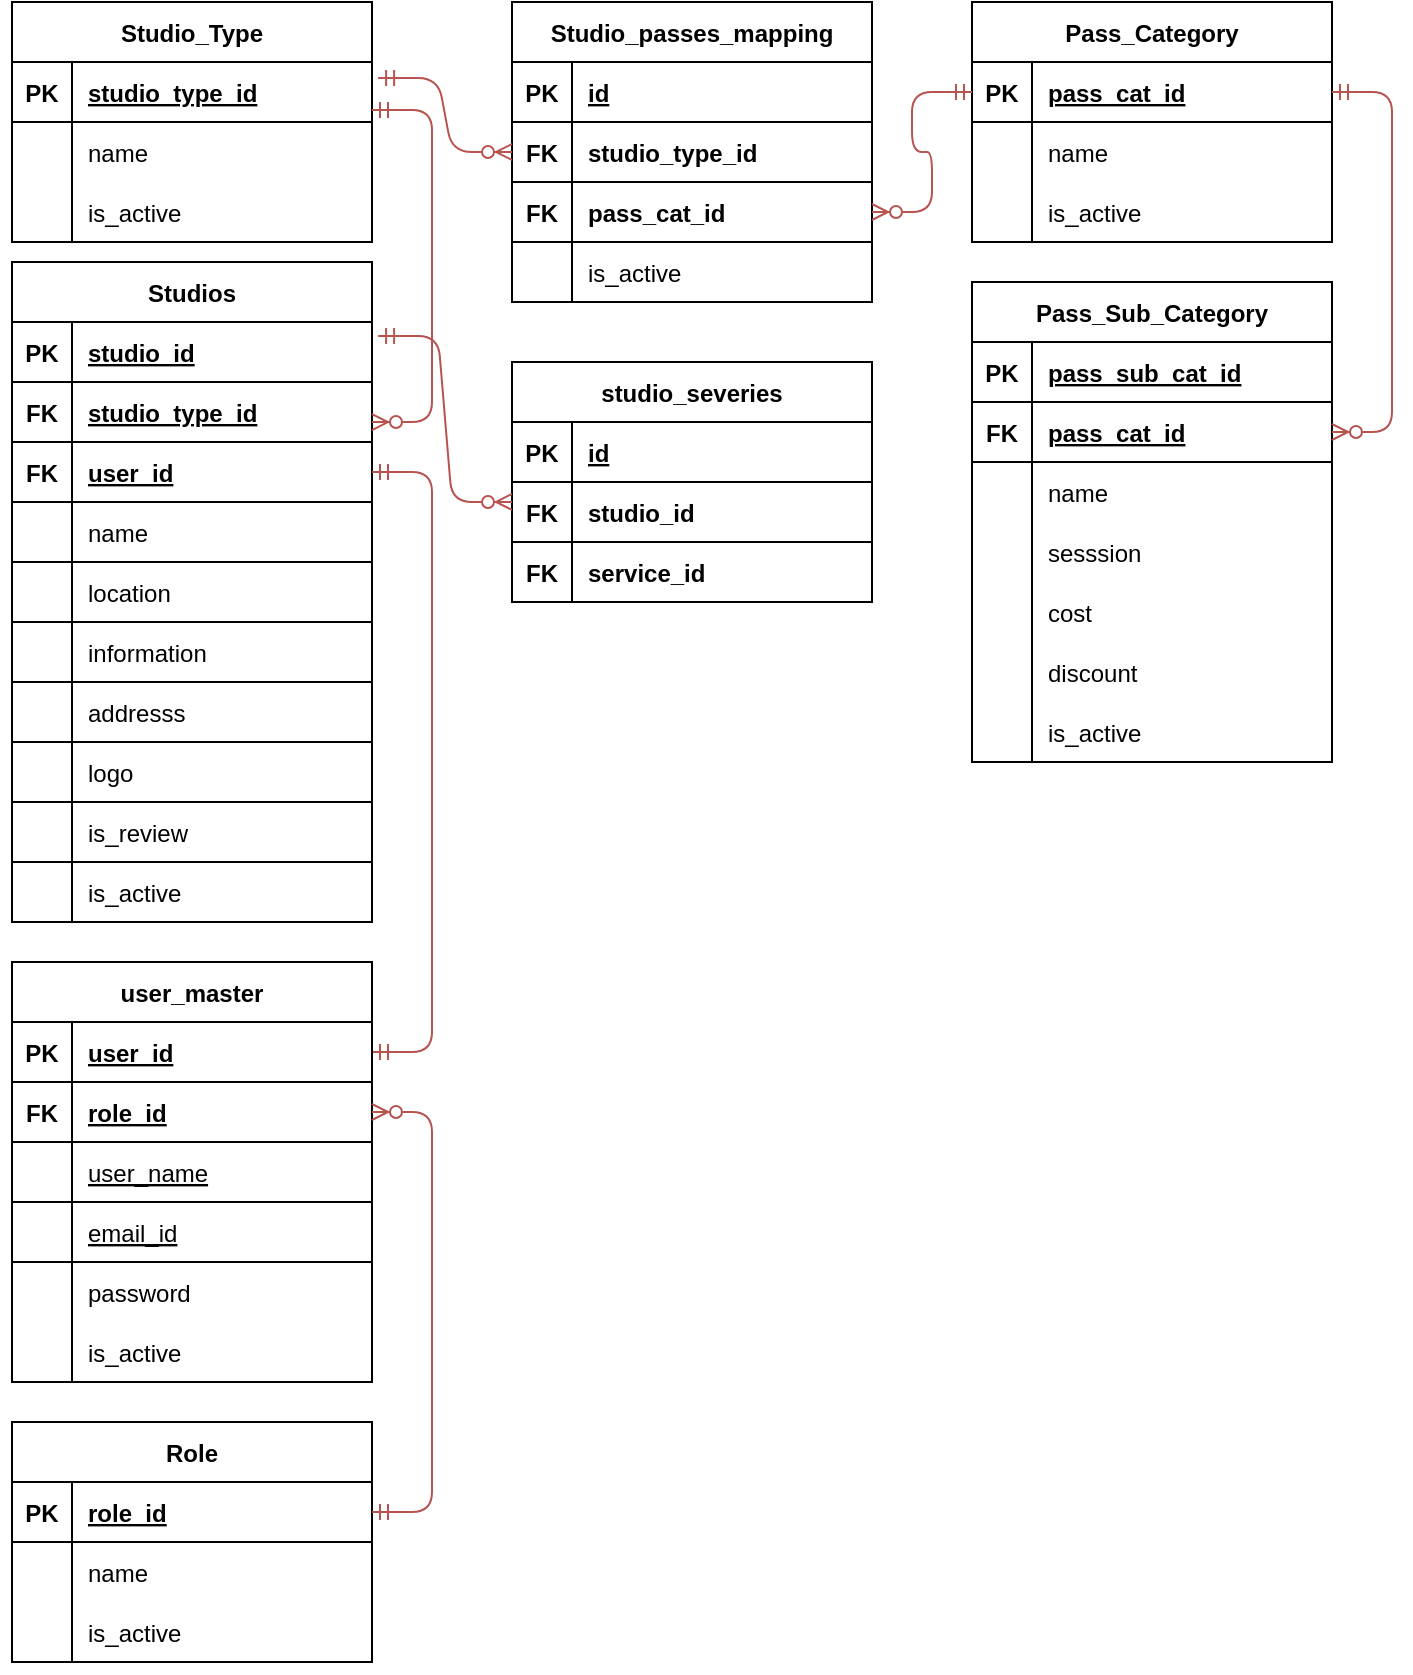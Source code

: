 <mxfile version="14.9.5" type="github">
  <diagram id="nL8ktgV9zuU1H_HYco0x" name="Page-1">
    <mxGraphModel dx="1718" dy="2650" grid="1" gridSize="10" guides="1" tooltips="1" connect="1" arrows="1" fold="1" page="1" pageScale="1" pageWidth="850" pageHeight="1100" math="0" shadow="0">
      <root>
        <mxCell id="0" />
        <mxCell id="1" parent="0" />
        <mxCell id="C_CdFiHfuuK_WF809C5B-1" value="Studio_Type" style="shape=table;startSize=30;container=1;collapsible=1;childLayout=tableLayout;fixedRows=1;rowLines=0;fontStyle=1;align=center;resizeLast=1;strokeWidth=1;" parent="1" vertex="1">
          <mxGeometry x="-220" y="-1600" width="180" height="120" as="geometry" />
        </mxCell>
        <mxCell id="C_CdFiHfuuK_WF809C5B-2" value="" style="shape=partialRectangle;collapsible=0;dropTarget=0;pointerEvents=0;fillColor=none;top=0;left=0;bottom=1;right=0;points=[[0,0.5],[1,0.5]];portConstraint=eastwest;" parent="C_CdFiHfuuK_WF809C5B-1" vertex="1">
          <mxGeometry y="30" width="180" height="30" as="geometry" />
        </mxCell>
        <mxCell id="C_CdFiHfuuK_WF809C5B-3" value="PK" style="shape=partialRectangle;connectable=0;fillColor=none;top=0;left=0;bottom=0;right=0;fontStyle=1;overflow=hidden;" parent="C_CdFiHfuuK_WF809C5B-2" vertex="1">
          <mxGeometry width="30" height="30" as="geometry" />
        </mxCell>
        <mxCell id="C_CdFiHfuuK_WF809C5B-4" value="studio_type_id" style="shape=partialRectangle;connectable=0;fillColor=none;top=0;left=0;bottom=0;right=0;align=left;spacingLeft=6;fontStyle=5;overflow=hidden;" parent="C_CdFiHfuuK_WF809C5B-2" vertex="1">
          <mxGeometry x="30" width="150" height="30" as="geometry" />
        </mxCell>
        <mxCell id="C_CdFiHfuuK_WF809C5B-5" value="" style="shape=partialRectangle;collapsible=0;dropTarget=0;pointerEvents=0;fillColor=none;top=0;left=0;bottom=0;right=0;points=[[0,0.5],[1,0.5]];portConstraint=eastwest;strokeWidth=10;" parent="C_CdFiHfuuK_WF809C5B-1" vertex="1">
          <mxGeometry y="60" width="180" height="30" as="geometry" />
        </mxCell>
        <mxCell id="C_CdFiHfuuK_WF809C5B-6" value="" style="shape=partialRectangle;connectable=0;fillColor=none;top=0;left=0;bottom=0;right=0;editable=1;overflow=hidden;" parent="C_CdFiHfuuK_WF809C5B-5" vertex="1">
          <mxGeometry width="30" height="30" as="geometry" />
        </mxCell>
        <mxCell id="C_CdFiHfuuK_WF809C5B-7" value="name" style="shape=partialRectangle;connectable=0;fillColor=none;top=0;left=0;bottom=0;right=0;align=left;spacingLeft=6;overflow=hidden;" parent="C_CdFiHfuuK_WF809C5B-5" vertex="1">
          <mxGeometry x="30" width="150" height="30" as="geometry" />
        </mxCell>
        <mxCell id="C_CdFiHfuuK_WF809C5B-8" value="" style="shape=partialRectangle;collapsible=0;dropTarget=0;pointerEvents=0;fillColor=none;top=0;left=0;bottom=0;right=0;points=[[0,0.5],[1,0.5]];portConstraint=eastwest;strokeWidth=11;" parent="C_CdFiHfuuK_WF809C5B-1" vertex="1">
          <mxGeometry y="90" width="180" height="30" as="geometry" />
        </mxCell>
        <mxCell id="C_CdFiHfuuK_WF809C5B-9" value="" style="shape=partialRectangle;connectable=0;fillColor=none;top=0;left=0;bottom=0;right=0;editable=1;overflow=hidden;" parent="C_CdFiHfuuK_WF809C5B-8" vertex="1">
          <mxGeometry width="30" height="30" as="geometry" />
        </mxCell>
        <mxCell id="C_CdFiHfuuK_WF809C5B-10" value="is_active" style="shape=partialRectangle;connectable=0;fillColor=none;top=0;left=0;bottom=0;right=0;align=left;spacingLeft=6;overflow=hidden;" parent="C_CdFiHfuuK_WF809C5B-8" vertex="1">
          <mxGeometry x="30" width="150" height="30" as="geometry" />
        </mxCell>
        <mxCell id="C_CdFiHfuuK_WF809C5B-20" value="Pass_Category" style="shape=table;startSize=30;container=1;collapsible=1;childLayout=tableLayout;fixedRows=1;rowLines=0;fontStyle=1;align=center;resizeLast=1;strokeWidth=1;" parent="1" vertex="1">
          <mxGeometry x="260" y="-1600" width="180" height="120" as="geometry" />
        </mxCell>
        <mxCell id="C_CdFiHfuuK_WF809C5B-21" value="" style="shape=partialRectangle;collapsible=0;dropTarget=0;pointerEvents=0;fillColor=none;top=0;left=0;bottom=1;right=0;points=[[0,0.5],[1,0.5]];portConstraint=eastwest;" parent="C_CdFiHfuuK_WF809C5B-20" vertex="1">
          <mxGeometry y="30" width="180" height="30" as="geometry" />
        </mxCell>
        <mxCell id="C_CdFiHfuuK_WF809C5B-22" value="PK" style="shape=partialRectangle;connectable=0;fillColor=none;top=0;left=0;bottom=0;right=0;fontStyle=1;overflow=hidden;" parent="C_CdFiHfuuK_WF809C5B-21" vertex="1">
          <mxGeometry width="30" height="30" as="geometry" />
        </mxCell>
        <mxCell id="C_CdFiHfuuK_WF809C5B-23" value="pass_cat_id" style="shape=partialRectangle;connectable=0;fillColor=none;top=0;left=0;bottom=0;right=0;align=left;spacingLeft=6;fontStyle=5;overflow=hidden;" parent="C_CdFiHfuuK_WF809C5B-21" vertex="1">
          <mxGeometry x="30" width="150" height="30" as="geometry" />
        </mxCell>
        <mxCell id="C_CdFiHfuuK_WF809C5B-24" value="" style="shape=partialRectangle;collapsible=0;dropTarget=0;pointerEvents=0;fillColor=none;top=0;left=0;bottom=0;right=0;points=[[0,0.5],[1,0.5]];portConstraint=eastwest;strokeWidth=10;" parent="C_CdFiHfuuK_WF809C5B-20" vertex="1">
          <mxGeometry y="60" width="180" height="30" as="geometry" />
        </mxCell>
        <mxCell id="C_CdFiHfuuK_WF809C5B-25" value="" style="shape=partialRectangle;connectable=0;fillColor=none;top=0;left=0;bottom=0;right=0;editable=1;overflow=hidden;" parent="C_CdFiHfuuK_WF809C5B-24" vertex="1">
          <mxGeometry width="30" height="30" as="geometry" />
        </mxCell>
        <mxCell id="C_CdFiHfuuK_WF809C5B-26" value="name" style="shape=partialRectangle;connectable=0;fillColor=none;top=0;left=0;bottom=0;right=0;align=left;spacingLeft=6;overflow=hidden;" parent="C_CdFiHfuuK_WF809C5B-24" vertex="1">
          <mxGeometry x="30" width="150" height="30" as="geometry" />
        </mxCell>
        <mxCell id="C_CdFiHfuuK_WF809C5B-27" value="" style="shape=partialRectangle;collapsible=0;dropTarget=0;pointerEvents=0;fillColor=none;top=0;left=0;bottom=0;right=0;points=[[0,0.5],[1,0.5]];portConstraint=eastwest;strokeWidth=11;" parent="C_CdFiHfuuK_WF809C5B-20" vertex="1">
          <mxGeometry y="90" width="180" height="30" as="geometry" />
        </mxCell>
        <mxCell id="C_CdFiHfuuK_WF809C5B-28" value="" style="shape=partialRectangle;connectable=0;fillColor=none;top=0;left=0;bottom=0;right=0;editable=1;overflow=hidden;" parent="C_CdFiHfuuK_WF809C5B-27" vertex="1">
          <mxGeometry width="30" height="30" as="geometry" />
        </mxCell>
        <mxCell id="C_CdFiHfuuK_WF809C5B-29" value="is_active" style="shape=partialRectangle;connectable=0;fillColor=none;top=0;left=0;bottom=0;right=0;align=left;spacingLeft=6;overflow=hidden;" parent="C_CdFiHfuuK_WF809C5B-27" vertex="1">
          <mxGeometry x="30" width="150" height="30" as="geometry" />
        </mxCell>
        <mxCell id="C_CdFiHfuuK_WF809C5B-30" value="Pass_Sub_Category" style="shape=table;startSize=30;container=1;collapsible=1;childLayout=tableLayout;fixedRows=1;rowLines=0;fontStyle=1;align=center;resizeLast=1;strokeWidth=1;" parent="1" vertex="1">
          <mxGeometry x="260" y="-1460" width="180" height="240" as="geometry" />
        </mxCell>
        <mxCell id="C_CdFiHfuuK_WF809C5B-31" value="" style="shape=partialRectangle;collapsible=0;dropTarget=0;pointerEvents=0;fillColor=none;top=0;left=0;bottom=1;right=0;points=[[0,0.5],[1,0.5]];portConstraint=eastwest;" parent="C_CdFiHfuuK_WF809C5B-30" vertex="1">
          <mxGeometry y="30" width="180" height="30" as="geometry" />
        </mxCell>
        <mxCell id="C_CdFiHfuuK_WF809C5B-32" value="PK" style="shape=partialRectangle;connectable=0;fillColor=none;top=0;left=0;bottom=0;right=0;fontStyle=1;overflow=hidden;" parent="C_CdFiHfuuK_WF809C5B-31" vertex="1">
          <mxGeometry width="30" height="30" as="geometry" />
        </mxCell>
        <mxCell id="C_CdFiHfuuK_WF809C5B-33" value="pass_sub_cat_id" style="shape=partialRectangle;connectable=0;fillColor=none;top=0;left=0;bottom=0;right=0;align=left;spacingLeft=6;fontStyle=5;overflow=hidden;" parent="C_CdFiHfuuK_WF809C5B-31" vertex="1">
          <mxGeometry x="30" width="150" height="30" as="geometry" />
        </mxCell>
        <mxCell id="C_CdFiHfuuK_WF809C5B-40" style="shape=partialRectangle;collapsible=0;dropTarget=0;pointerEvents=0;fillColor=none;top=0;left=0;bottom=1;right=0;points=[[0,0.5],[1,0.5]];portConstraint=eastwest;" parent="C_CdFiHfuuK_WF809C5B-30" vertex="1">
          <mxGeometry y="60" width="180" height="30" as="geometry" />
        </mxCell>
        <mxCell id="C_CdFiHfuuK_WF809C5B-41" value="FK" style="shape=partialRectangle;connectable=0;fillColor=none;top=0;left=0;bottom=0;right=0;fontStyle=1;overflow=hidden;" parent="C_CdFiHfuuK_WF809C5B-40" vertex="1">
          <mxGeometry width="30" height="30" as="geometry" />
        </mxCell>
        <mxCell id="C_CdFiHfuuK_WF809C5B-42" value="pass_cat_id" style="shape=partialRectangle;connectable=0;fillColor=none;top=0;left=0;bottom=0;right=0;align=left;spacingLeft=6;fontStyle=5;overflow=hidden;" parent="C_CdFiHfuuK_WF809C5B-40" vertex="1">
          <mxGeometry x="30" width="150" height="30" as="geometry" />
        </mxCell>
        <mxCell id="C_CdFiHfuuK_WF809C5B-34" value="" style="shape=partialRectangle;collapsible=0;dropTarget=0;pointerEvents=0;fillColor=none;top=0;left=0;bottom=0;right=0;points=[[0,0.5],[1,0.5]];portConstraint=eastwest;strokeWidth=10;" parent="C_CdFiHfuuK_WF809C5B-30" vertex="1">
          <mxGeometry y="90" width="180" height="30" as="geometry" />
        </mxCell>
        <mxCell id="C_CdFiHfuuK_WF809C5B-35" value="" style="shape=partialRectangle;connectable=0;fillColor=none;top=0;left=0;bottom=0;right=0;editable=1;overflow=hidden;" parent="C_CdFiHfuuK_WF809C5B-34" vertex="1">
          <mxGeometry width="30" height="30" as="geometry" />
        </mxCell>
        <mxCell id="C_CdFiHfuuK_WF809C5B-36" value="name" style="shape=partialRectangle;connectable=0;fillColor=none;top=0;left=0;bottom=0;right=0;align=left;spacingLeft=6;overflow=hidden;" parent="C_CdFiHfuuK_WF809C5B-34" vertex="1">
          <mxGeometry x="30" width="150" height="30" as="geometry" />
        </mxCell>
        <mxCell id="C_CdFiHfuuK_WF809C5B-46" style="shape=partialRectangle;collapsible=0;dropTarget=0;pointerEvents=0;fillColor=none;top=0;left=0;bottom=0;right=0;points=[[0,0.5],[1,0.5]];portConstraint=eastwest;strokeWidth=10;" parent="C_CdFiHfuuK_WF809C5B-30" vertex="1">
          <mxGeometry y="120" width="180" height="30" as="geometry" />
        </mxCell>
        <mxCell id="C_CdFiHfuuK_WF809C5B-47" style="shape=partialRectangle;connectable=0;fillColor=none;top=0;left=0;bottom=0;right=0;editable=1;overflow=hidden;" parent="C_CdFiHfuuK_WF809C5B-46" vertex="1">
          <mxGeometry width="30" height="30" as="geometry" />
        </mxCell>
        <mxCell id="C_CdFiHfuuK_WF809C5B-48" value="sesssion" style="shape=partialRectangle;connectable=0;fillColor=none;top=0;left=0;bottom=0;right=0;align=left;spacingLeft=6;overflow=hidden;" parent="C_CdFiHfuuK_WF809C5B-46" vertex="1">
          <mxGeometry x="30" width="150" height="30" as="geometry" />
        </mxCell>
        <mxCell id="C_CdFiHfuuK_WF809C5B-43" style="shape=partialRectangle;collapsible=0;dropTarget=0;pointerEvents=0;fillColor=none;top=0;left=0;bottom=0;right=0;points=[[0,0.5],[1,0.5]];portConstraint=eastwest;strokeWidth=10;" parent="C_CdFiHfuuK_WF809C5B-30" vertex="1">
          <mxGeometry y="150" width="180" height="30" as="geometry" />
        </mxCell>
        <mxCell id="C_CdFiHfuuK_WF809C5B-44" style="shape=partialRectangle;connectable=0;fillColor=none;top=0;left=0;bottom=0;right=0;editable=1;overflow=hidden;" parent="C_CdFiHfuuK_WF809C5B-43" vertex="1">
          <mxGeometry width="30" height="30" as="geometry" />
        </mxCell>
        <mxCell id="C_CdFiHfuuK_WF809C5B-45" value="cost" style="shape=partialRectangle;connectable=0;fillColor=none;top=0;left=0;bottom=0;right=0;align=left;spacingLeft=6;overflow=hidden;" parent="C_CdFiHfuuK_WF809C5B-43" vertex="1">
          <mxGeometry x="30" width="150" height="30" as="geometry" />
        </mxCell>
        <mxCell id="C_CdFiHfuuK_WF809C5B-49" style="shape=partialRectangle;collapsible=0;dropTarget=0;pointerEvents=0;fillColor=none;top=0;left=0;bottom=0;right=0;points=[[0,0.5],[1,0.5]];portConstraint=eastwest;strokeWidth=10;" parent="C_CdFiHfuuK_WF809C5B-30" vertex="1">
          <mxGeometry y="180" width="180" height="30" as="geometry" />
        </mxCell>
        <mxCell id="C_CdFiHfuuK_WF809C5B-50" style="shape=partialRectangle;connectable=0;fillColor=none;top=0;left=0;bottom=0;right=0;editable=1;overflow=hidden;" parent="C_CdFiHfuuK_WF809C5B-49" vertex="1">
          <mxGeometry width="30" height="30" as="geometry" />
        </mxCell>
        <mxCell id="C_CdFiHfuuK_WF809C5B-51" value="discount" style="shape=partialRectangle;connectable=0;fillColor=none;top=0;left=0;bottom=0;right=0;align=left;spacingLeft=6;overflow=hidden;" parent="C_CdFiHfuuK_WF809C5B-49" vertex="1">
          <mxGeometry x="30" width="150" height="30" as="geometry" />
        </mxCell>
        <mxCell id="C_CdFiHfuuK_WF809C5B-37" value="" style="shape=partialRectangle;collapsible=0;dropTarget=0;pointerEvents=0;fillColor=none;top=0;left=0;bottom=0;right=0;points=[[0,0.5],[1,0.5]];portConstraint=eastwest;strokeWidth=11;" parent="C_CdFiHfuuK_WF809C5B-30" vertex="1">
          <mxGeometry y="210" width="180" height="30" as="geometry" />
        </mxCell>
        <mxCell id="C_CdFiHfuuK_WF809C5B-38" value="" style="shape=partialRectangle;connectable=0;fillColor=none;top=0;left=0;bottom=0;right=0;editable=1;overflow=hidden;" parent="C_CdFiHfuuK_WF809C5B-37" vertex="1">
          <mxGeometry width="30" height="30" as="geometry" />
        </mxCell>
        <mxCell id="C_CdFiHfuuK_WF809C5B-39" value="is_active" style="shape=partialRectangle;connectable=0;fillColor=none;top=0;left=0;bottom=0;right=0;align=left;spacingLeft=6;overflow=hidden;" parent="C_CdFiHfuuK_WF809C5B-37" vertex="1">
          <mxGeometry x="30" width="150" height="30" as="geometry" />
        </mxCell>
        <mxCell id="C_CdFiHfuuK_WF809C5B-52" value="" style="edgeStyle=entityRelationEdgeStyle;fontSize=12;html=1;endArrow=ERzeroToMany;startArrow=ERmandOne;fillColor=#f8cecc;strokeColor=#b85450;exitX=1;exitY=0.5;exitDx=0;exitDy=0;entryX=1;entryY=0.5;entryDx=0;entryDy=0;" parent="1" source="C_CdFiHfuuK_WF809C5B-21" target="C_CdFiHfuuK_WF809C5B-40" edge="1">
          <mxGeometry width="100" height="100" relative="1" as="geometry">
            <mxPoint x="440" y="-385" as="sourcePoint" />
            <mxPoint x="720" y="-290" as="targetPoint" />
          </mxGeometry>
        </mxCell>
        <mxCell id="C_CdFiHfuuK_WF809C5B-57" value="Studios" style="shape=table;startSize=30;container=1;collapsible=1;childLayout=tableLayout;fixedRows=1;rowLines=0;fontStyle=1;align=center;resizeLast=1;strokeWidth=1;perimeterSpacing=0;" parent="1" vertex="1">
          <mxGeometry x="-220" y="-1470" width="180" height="330" as="geometry" />
        </mxCell>
        <mxCell id="C_CdFiHfuuK_WF809C5B-58" value="" style="shape=partialRectangle;collapsible=0;dropTarget=0;pointerEvents=0;fillColor=none;top=0;left=0;bottom=1;right=0;points=[[0,0.5],[1,0.5]];portConstraint=eastwest;" parent="C_CdFiHfuuK_WF809C5B-57" vertex="1">
          <mxGeometry y="30" width="180" height="30" as="geometry" />
        </mxCell>
        <mxCell id="C_CdFiHfuuK_WF809C5B-59" value="PK" style="shape=partialRectangle;connectable=0;fillColor=none;top=0;left=0;bottom=0;right=0;fontStyle=1;overflow=hidden;" parent="C_CdFiHfuuK_WF809C5B-58" vertex="1">
          <mxGeometry width="30" height="30" as="geometry" />
        </mxCell>
        <mxCell id="C_CdFiHfuuK_WF809C5B-60" value="studio_id" style="shape=partialRectangle;connectable=0;fillColor=none;top=0;left=0;bottom=0;right=0;align=left;spacingLeft=6;fontStyle=5;overflow=hidden;" parent="C_CdFiHfuuK_WF809C5B-58" vertex="1">
          <mxGeometry x="30" width="150" height="30" as="geometry" />
        </mxCell>
        <mxCell id="C_CdFiHfuuK_WF809C5B-73" style="shape=partialRectangle;collapsible=0;dropTarget=0;pointerEvents=0;fillColor=none;top=0;left=0;bottom=1;right=0;points=[[0,0.5],[1,0.5]];portConstraint=eastwest;" parent="C_CdFiHfuuK_WF809C5B-57" vertex="1">
          <mxGeometry y="60" width="180" height="30" as="geometry" />
        </mxCell>
        <mxCell id="C_CdFiHfuuK_WF809C5B-74" value="FK" style="shape=partialRectangle;connectable=0;fillColor=none;top=0;left=0;bottom=0;right=0;fontStyle=1;overflow=hidden;" parent="C_CdFiHfuuK_WF809C5B-73" vertex="1">
          <mxGeometry width="30" height="30" as="geometry" />
        </mxCell>
        <mxCell id="C_CdFiHfuuK_WF809C5B-75" value="studio_type_id" style="shape=partialRectangle;connectable=0;fillColor=none;top=0;left=0;bottom=0;right=0;align=left;spacingLeft=6;fontStyle=5;overflow=hidden;" parent="C_CdFiHfuuK_WF809C5B-73" vertex="1">
          <mxGeometry x="30" width="150" height="30" as="geometry" />
        </mxCell>
        <mxCell id="C_CdFiHfuuK_WF809C5B-70" style="shape=partialRectangle;collapsible=0;dropTarget=0;pointerEvents=0;fillColor=none;top=0;left=0;bottom=1;right=0;points=[[0,0.5],[1,0.5]];portConstraint=eastwest;" parent="C_CdFiHfuuK_WF809C5B-57" vertex="1">
          <mxGeometry y="90" width="180" height="30" as="geometry" />
        </mxCell>
        <mxCell id="C_CdFiHfuuK_WF809C5B-71" value="FK" style="shape=partialRectangle;connectable=0;fillColor=none;top=0;left=0;bottom=0;right=0;fontStyle=1;overflow=hidden;" parent="C_CdFiHfuuK_WF809C5B-70" vertex="1">
          <mxGeometry width="30" height="30" as="geometry" />
        </mxCell>
        <mxCell id="C_CdFiHfuuK_WF809C5B-72" value="user_id" style="shape=partialRectangle;connectable=0;fillColor=none;top=0;left=0;bottom=0;right=0;align=left;spacingLeft=6;fontStyle=5;overflow=hidden;" parent="C_CdFiHfuuK_WF809C5B-70" vertex="1">
          <mxGeometry x="30" width="150" height="30" as="geometry" />
        </mxCell>
        <mxCell id="u4YXkt8dIdVdWwFaIPzx-60" style="shape=partialRectangle;collapsible=0;dropTarget=0;pointerEvents=0;fillColor=none;top=0;left=0;bottom=1;right=0;points=[[0,0.5],[1,0.5]];portConstraint=eastwest;" vertex="1" parent="C_CdFiHfuuK_WF809C5B-57">
          <mxGeometry y="120" width="180" height="30" as="geometry" />
        </mxCell>
        <mxCell id="u4YXkt8dIdVdWwFaIPzx-61" style="shape=partialRectangle;connectable=0;fillColor=none;top=0;left=0;bottom=0;right=0;fontStyle=1;overflow=hidden;" vertex="1" parent="u4YXkt8dIdVdWwFaIPzx-60">
          <mxGeometry width="30" height="30" as="geometry" />
        </mxCell>
        <mxCell id="u4YXkt8dIdVdWwFaIPzx-62" value="name" style="shape=partialRectangle;connectable=0;fillColor=none;top=0;left=0;bottom=0;right=0;align=left;spacingLeft=6;fontStyle=0;overflow=hidden;" vertex="1" parent="u4YXkt8dIdVdWwFaIPzx-60">
          <mxGeometry x="30" width="150" height="30" as="geometry" />
        </mxCell>
        <mxCell id="u4YXkt8dIdVdWwFaIPzx-63" style="shape=partialRectangle;collapsible=0;dropTarget=0;pointerEvents=0;fillColor=none;top=0;left=0;bottom=1;right=0;points=[[0,0.5],[1,0.5]];portConstraint=eastwest;" vertex="1" parent="C_CdFiHfuuK_WF809C5B-57">
          <mxGeometry y="150" width="180" height="30" as="geometry" />
        </mxCell>
        <mxCell id="u4YXkt8dIdVdWwFaIPzx-64" style="shape=partialRectangle;connectable=0;fillColor=none;top=0;left=0;bottom=0;right=0;fontStyle=1;overflow=hidden;" vertex="1" parent="u4YXkt8dIdVdWwFaIPzx-63">
          <mxGeometry width="30" height="30" as="geometry" />
        </mxCell>
        <mxCell id="u4YXkt8dIdVdWwFaIPzx-65" value="location" style="shape=partialRectangle;connectable=0;fillColor=none;top=0;left=0;bottom=0;right=0;align=left;spacingLeft=6;fontStyle=0;overflow=hidden;" vertex="1" parent="u4YXkt8dIdVdWwFaIPzx-63">
          <mxGeometry x="30" width="150" height="30" as="geometry" />
        </mxCell>
        <mxCell id="C_CdFiHfuuK_WF809C5B-67" style="shape=partialRectangle;collapsible=0;dropTarget=0;pointerEvents=0;fillColor=none;top=0;left=0;bottom=1;right=0;points=[[0,0.5],[1,0.5]];portConstraint=eastwest;" parent="C_CdFiHfuuK_WF809C5B-57" vertex="1">
          <mxGeometry y="180" width="180" height="30" as="geometry" />
        </mxCell>
        <mxCell id="C_CdFiHfuuK_WF809C5B-68" style="shape=partialRectangle;connectable=0;fillColor=none;top=0;left=0;bottom=0;right=0;fontStyle=1;overflow=hidden;" parent="C_CdFiHfuuK_WF809C5B-67" vertex="1">
          <mxGeometry width="30" height="30" as="geometry" />
        </mxCell>
        <mxCell id="C_CdFiHfuuK_WF809C5B-69" value="information" style="shape=partialRectangle;connectable=0;fillColor=none;top=0;left=0;bottom=0;right=0;align=left;spacingLeft=6;fontStyle=0;overflow=hidden;strokeWidth=1;" parent="C_CdFiHfuuK_WF809C5B-67" vertex="1">
          <mxGeometry x="30" width="150" height="30" as="geometry" />
        </mxCell>
        <mxCell id="u4YXkt8dIdVdWwFaIPzx-72" style="shape=partialRectangle;collapsible=0;dropTarget=0;pointerEvents=0;fillColor=none;top=0;left=0;bottom=1;right=0;points=[[0,0.5],[1,0.5]];portConstraint=eastwest;" vertex="1" parent="C_CdFiHfuuK_WF809C5B-57">
          <mxGeometry y="210" width="180" height="30" as="geometry" />
        </mxCell>
        <mxCell id="u4YXkt8dIdVdWwFaIPzx-73" style="shape=partialRectangle;connectable=0;fillColor=none;top=0;left=0;bottom=0;right=0;fontStyle=1;overflow=hidden;" vertex="1" parent="u4YXkt8dIdVdWwFaIPzx-72">
          <mxGeometry width="30" height="30" as="geometry" />
        </mxCell>
        <mxCell id="u4YXkt8dIdVdWwFaIPzx-74" value="addresss" style="shape=partialRectangle;connectable=0;fillColor=none;top=0;left=0;bottom=0;right=0;align=left;spacingLeft=6;fontStyle=0;overflow=hidden;strokeWidth=1;" vertex="1" parent="u4YXkt8dIdVdWwFaIPzx-72">
          <mxGeometry x="30" width="150" height="30" as="geometry" />
        </mxCell>
        <mxCell id="u4YXkt8dIdVdWwFaIPzx-69" style="shape=partialRectangle;collapsible=0;dropTarget=0;pointerEvents=0;fillColor=none;top=0;left=0;bottom=1;right=0;points=[[0,0.5],[1,0.5]];portConstraint=eastwest;" vertex="1" parent="C_CdFiHfuuK_WF809C5B-57">
          <mxGeometry y="240" width="180" height="30" as="geometry" />
        </mxCell>
        <mxCell id="u4YXkt8dIdVdWwFaIPzx-70" style="shape=partialRectangle;connectable=0;fillColor=none;top=0;left=0;bottom=0;right=0;fontStyle=1;overflow=hidden;" vertex="1" parent="u4YXkt8dIdVdWwFaIPzx-69">
          <mxGeometry width="30" height="30" as="geometry" />
        </mxCell>
        <mxCell id="u4YXkt8dIdVdWwFaIPzx-71" value="logo" style="shape=partialRectangle;connectable=0;fillColor=none;top=0;left=0;bottom=0;right=0;align=left;spacingLeft=6;fontStyle=0;overflow=hidden;strokeWidth=1;" vertex="1" parent="u4YXkt8dIdVdWwFaIPzx-69">
          <mxGeometry x="30" width="150" height="30" as="geometry" />
        </mxCell>
        <mxCell id="u4YXkt8dIdVdWwFaIPzx-66" style="shape=partialRectangle;collapsible=0;dropTarget=0;pointerEvents=0;fillColor=none;top=0;left=0;bottom=1;right=0;points=[[0,0.5],[1,0.5]];portConstraint=eastwest;" vertex="1" parent="C_CdFiHfuuK_WF809C5B-57">
          <mxGeometry y="270" width="180" height="30" as="geometry" />
        </mxCell>
        <mxCell id="u4YXkt8dIdVdWwFaIPzx-67" style="shape=partialRectangle;connectable=0;fillColor=none;top=0;left=0;bottom=0;right=0;fontStyle=1;overflow=hidden;" vertex="1" parent="u4YXkt8dIdVdWwFaIPzx-66">
          <mxGeometry width="30" height="30" as="geometry" />
        </mxCell>
        <mxCell id="u4YXkt8dIdVdWwFaIPzx-68" value="is_review" style="shape=partialRectangle;connectable=0;fillColor=none;top=0;left=0;bottom=0;right=0;align=left;spacingLeft=6;fontStyle=0;overflow=hidden;strokeWidth=1;" vertex="1" parent="u4YXkt8dIdVdWwFaIPzx-66">
          <mxGeometry x="30" width="150" height="30" as="geometry" />
        </mxCell>
        <mxCell id="C_CdFiHfuuK_WF809C5B-64" value="" style="shape=partialRectangle;collapsible=0;dropTarget=0;pointerEvents=0;fillColor=none;top=0;left=0;bottom=0;right=0;points=[[0,0.5],[1,0.5]];portConstraint=eastwest;strokeWidth=11;" parent="C_CdFiHfuuK_WF809C5B-57" vertex="1">
          <mxGeometry y="300" width="180" height="30" as="geometry" />
        </mxCell>
        <mxCell id="C_CdFiHfuuK_WF809C5B-65" value="" style="shape=partialRectangle;connectable=0;fillColor=none;top=0;left=0;bottom=0;right=0;editable=1;overflow=hidden;" parent="C_CdFiHfuuK_WF809C5B-64" vertex="1">
          <mxGeometry width="30" height="30" as="geometry" />
        </mxCell>
        <mxCell id="C_CdFiHfuuK_WF809C5B-66" value="is_active" style="shape=partialRectangle;connectable=0;fillColor=none;top=0;left=0;bottom=0;right=0;align=left;spacingLeft=6;overflow=hidden;" parent="C_CdFiHfuuK_WF809C5B-64" vertex="1">
          <mxGeometry x="30" width="150" height="30" as="geometry" />
        </mxCell>
        <mxCell id="C_CdFiHfuuK_WF809C5B-76" value="" style="edgeStyle=entityRelationEdgeStyle;fontSize=12;html=1;endArrow=ERzeroToMany;startArrow=ERmandOne;fillColor=#f8cecc;strokeColor=#b85450;entryX=1;entryY=0.667;entryDx=0;entryDy=0;entryPerimeter=0;" parent="1" target="C_CdFiHfuuK_WF809C5B-73" edge="1">
          <mxGeometry width="100" height="100" relative="1" as="geometry">
            <mxPoint x="-40" y="-1546" as="sourcePoint" />
            <mxPoint x="220" y="-240" as="targetPoint" />
          </mxGeometry>
        </mxCell>
        <mxCell id="u4YXkt8dIdVdWwFaIPzx-28" value="" style="edgeStyle=entityRelationEdgeStyle;fontSize=12;html=1;endArrow=ERmandOne;startArrow=ERmandOne;exitX=1;exitY=0.5;exitDx=0;exitDy=0;exitPerimeter=0;fillColor=#f8cecc;strokeColor=#b85450;" edge="1" parent="1" source="u4YXkt8dIdVdWwFaIPzx-30" target="C_CdFiHfuuK_WF809C5B-70">
          <mxGeometry width="100" height="100" relative="1" as="geometry">
            <mxPoint x="-40" y="-1175" as="sourcePoint" />
            <mxPoint y="-1370" as="targetPoint" />
          </mxGeometry>
        </mxCell>
        <mxCell id="u4YXkt8dIdVdWwFaIPzx-29" value="user_master" style="shape=table;startSize=30;container=1;collapsible=1;childLayout=tableLayout;fixedRows=1;rowLines=0;fontStyle=1;align=center;resizeLast=1;strokeWidth=1;perimeterSpacing=0;" vertex="1" parent="1">
          <mxGeometry x="-220" y="-1120" width="180" height="210" as="geometry" />
        </mxCell>
        <mxCell id="u4YXkt8dIdVdWwFaIPzx-30" value="" style="shape=partialRectangle;collapsible=0;dropTarget=0;pointerEvents=0;fillColor=none;top=0;left=0;bottom=1;right=0;points=[[0,0.5],[1,0.5]];portConstraint=eastwest;" vertex="1" parent="u4YXkt8dIdVdWwFaIPzx-29">
          <mxGeometry y="30" width="180" height="30" as="geometry" />
        </mxCell>
        <mxCell id="u4YXkt8dIdVdWwFaIPzx-31" value="PK" style="shape=partialRectangle;connectable=0;fillColor=none;top=0;left=0;bottom=0;right=0;fontStyle=1;overflow=hidden;" vertex="1" parent="u4YXkt8dIdVdWwFaIPzx-30">
          <mxGeometry width="30" height="30" as="geometry" />
        </mxCell>
        <mxCell id="u4YXkt8dIdVdWwFaIPzx-32" value="user_id" style="shape=partialRectangle;connectable=0;fillColor=none;top=0;left=0;bottom=0;right=0;align=left;spacingLeft=6;fontStyle=5;overflow=hidden;" vertex="1" parent="u4YXkt8dIdVdWwFaIPzx-30">
          <mxGeometry x="30" width="150" height="30" as="geometry" />
        </mxCell>
        <mxCell id="u4YXkt8dIdVdWwFaIPzx-33" style="shape=partialRectangle;collapsible=0;dropTarget=0;pointerEvents=0;fillColor=none;top=0;left=0;bottom=1;right=0;points=[[0,0.5],[1,0.5]];portConstraint=eastwest;" vertex="1" parent="u4YXkt8dIdVdWwFaIPzx-29">
          <mxGeometry y="60" width="180" height="30" as="geometry" />
        </mxCell>
        <mxCell id="u4YXkt8dIdVdWwFaIPzx-34" value="FK" style="shape=partialRectangle;connectable=0;fillColor=none;top=0;left=0;bottom=0;right=0;fontStyle=1;overflow=hidden;" vertex="1" parent="u4YXkt8dIdVdWwFaIPzx-33">
          <mxGeometry width="30" height="30" as="geometry" />
        </mxCell>
        <mxCell id="u4YXkt8dIdVdWwFaIPzx-35" value="role_id" style="shape=partialRectangle;connectable=0;fillColor=none;top=0;left=0;bottom=0;right=0;align=left;spacingLeft=6;fontStyle=5;overflow=hidden;" vertex="1" parent="u4YXkt8dIdVdWwFaIPzx-33">
          <mxGeometry x="30" width="150" height="30" as="geometry" />
        </mxCell>
        <mxCell id="u4YXkt8dIdVdWwFaIPzx-36" style="shape=partialRectangle;collapsible=0;dropTarget=0;pointerEvents=0;fillColor=none;top=0;left=0;bottom=1;right=0;points=[[0,0.5],[1,0.5]];portConstraint=eastwest;" vertex="1" parent="u4YXkt8dIdVdWwFaIPzx-29">
          <mxGeometry y="90" width="180" height="30" as="geometry" />
        </mxCell>
        <mxCell id="u4YXkt8dIdVdWwFaIPzx-37" value="" style="shape=partialRectangle;connectable=0;fillColor=none;top=0;left=0;bottom=0;right=0;fontStyle=1;overflow=hidden;" vertex="1" parent="u4YXkt8dIdVdWwFaIPzx-36">
          <mxGeometry width="30" height="30" as="geometry" />
        </mxCell>
        <mxCell id="u4YXkt8dIdVdWwFaIPzx-38" value="user_name" style="shape=partialRectangle;connectable=0;fillColor=none;top=0;left=0;bottom=0;right=0;align=left;spacingLeft=6;fontStyle=4;overflow=hidden;" vertex="1" parent="u4YXkt8dIdVdWwFaIPzx-36">
          <mxGeometry x="30" width="150" height="30" as="geometry" />
        </mxCell>
        <mxCell id="u4YXkt8dIdVdWwFaIPzx-39" style="shape=partialRectangle;collapsible=0;dropTarget=0;pointerEvents=0;fillColor=none;top=0;left=0;bottom=1;right=0;points=[[0,0.5],[1,0.5]];portConstraint=eastwest;" vertex="1" parent="u4YXkt8dIdVdWwFaIPzx-29">
          <mxGeometry y="120" width="180" height="30" as="geometry" />
        </mxCell>
        <mxCell id="u4YXkt8dIdVdWwFaIPzx-40" style="shape=partialRectangle;connectable=0;fillColor=none;top=0;left=0;bottom=0;right=0;fontStyle=1;overflow=hidden;" vertex="1" parent="u4YXkt8dIdVdWwFaIPzx-39">
          <mxGeometry width="30" height="30" as="geometry" />
        </mxCell>
        <mxCell id="u4YXkt8dIdVdWwFaIPzx-41" value="email_id" style="shape=partialRectangle;connectable=0;fillColor=none;top=0;left=0;bottom=0;right=0;align=left;spacingLeft=6;fontStyle=4;overflow=hidden;strokeWidth=1;" vertex="1" parent="u4YXkt8dIdVdWwFaIPzx-39">
          <mxGeometry x="30" width="150" height="30" as="geometry" />
        </mxCell>
        <mxCell id="u4YXkt8dIdVdWwFaIPzx-42" value="" style="shape=partialRectangle;collapsible=0;dropTarget=0;pointerEvents=0;fillColor=none;top=0;left=0;bottom=0;right=0;points=[[0,0.5],[1,0.5]];portConstraint=eastwest;strokeWidth=10;" vertex="1" parent="u4YXkt8dIdVdWwFaIPzx-29">
          <mxGeometry y="150" width="180" height="30" as="geometry" />
        </mxCell>
        <mxCell id="u4YXkt8dIdVdWwFaIPzx-43" value="" style="shape=partialRectangle;connectable=0;fillColor=none;top=0;left=0;bottom=0;right=0;editable=1;overflow=hidden;" vertex="1" parent="u4YXkt8dIdVdWwFaIPzx-42">
          <mxGeometry width="30" height="30" as="geometry" />
        </mxCell>
        <mxCell id="u4YXkt8dIdVdWwFaIPzx-44" value="password" style="shape=partialRectangle;connectable=0;fillColor=none;top=0;left=0;bottom=0;right=0;align=left;spacingLeft=6;overflow=hidden;" vertex="1" parent="u4YXkt8dIdVdWwFaIPzx-42">
          <mxGeometry x="30" width="150" height="30" as="geometry" />
        </mxCell>
        <mxCell id="u4YXkt8dIdVdWwFaIPzx-45" value="" style="shape=partialRectangle;collapsible=0;dropTarget=0;pointerEvents=0;fillColor=none;top=0;left=0;bottom=0;right=0;points=[[0,0.5],[1,0.5]];portConstraint=eastwest;strokeWidth=11;" vertex="1" parent="u4YXkt8dIdVdWwFaIPzx-29">
          <mxGeometry y="180" width="180" height="30" as="geometry" />
        </mxCell>
        <mxCell id="u4YXkt8dIdVdWwFaIPzx-46" value="" style="shape=partialRectangle;connectable=0;fillColor=none;top=0;left=0;bottom=0;right=0;editable=1;overflow=hidden;" vertex="1" parent="u4YXkt8dIdVdWwFaIPzx-45">
          <mxGeometry width="30" height="30" as="geometry" />
        </mxCell>
        <mxCell id="u4YXkt8dIdVdWwFaIPzx-47" value="is_active" style="shape=partialRectangle;connectable=0;fillColor=none;top=0;left=0;bottom=0;right=0;align=left;spacingLeft=6;overflow=hidden;" vertex="1" parent="u4YXkt8dIdVdWwFaIPzx-45">
          <mxGeometry x="30" width="150" height="30" as="geometry" />
        </mxCell>
        <mxCell id="u4YXkt8dIdVdWwFaIPzx-75" value="Role" style="shape=table;startSize=30;container=1;collapsible=1;childLayout=tableLayout;fixedRows=1;rowLines=0;fontStyle=1;align=center;resizeLast=1;strokeWidth=1;" vertex="1" parent="1">
          <mxGeometry x="-220" y="-890" width="180" height="120" as="geometry" />
        </mxCell>
        <mxCell id="u4YXkt8dIdVdWwFaIPzx-76" value="" style="shape=partialRectangle;collapsible=0;dropTarget=0;pointerEvents=0;fillColor=none;top=0;left=0;bottom=1;right=0;points=[[0,0.5],[1,0.5]];portConstraint=eastwest;" vertex="1" parent="u4YXkt8dIdVdWwFaIPzx-75">
          <mxGeometry y="30" width="180" height="30" as="geometry" />
        </mxCell>
        <mxCell id="u4YXkt8dIdVdWwFaIPzx-77" value="PK" style="shape=partialRectangle;connectable=0;fillColor=none;top=0;left=0;bottom=0;right=0;fontStyle=1;overflow=hidden;" vertex="1" parent="u4YXkt8dIdVdWwFaIPzx-76">
          <mxGeometry width="30" height="30" as="geometry" />
        </mxCell>
        <mxCell id="u4YXkt8dIdVdWwFaIPzx-78" value="role_id" style="shape=partialRectangle;connectable=0;fillColor=none;top=0;left=0;bottom=0;right=0;align=left;spacingLeft=6;fontStyle=5;overflow=hidden;" vertex="1" parent="u4YXkt8dIdVdWwFaIPzx-76">
          <mxGeometry x="30" width="150" height="30" as="geometry" />
        </mxCell>
        <mxCell id="u4YXkt8dIdVdWwFaIPzx-79" value="" style="shape=partialRectangle;collapsible=0;dropTarget=0;pointerEvents=0;fillColor=none;top=0;left=0;bottom=0;right=0;points=[[0,0.5],[1,0.5]];portConstraint=eastwest;strokeWidth=10;" vertex="1" parent="u4YXkt8dIdVdWwFaIPzx-75">
          <mxGeometry y="60" width="180" height="30" as="geometry" />
        </mxCell>
        <mxCell id="u4YXkt8dIdVdWwFaIPzx-80" value="" style="shape=partialRectangle;connectable=0;fillColor=none;top=0;left=0;bottom=0;right=0;editable=1;overflow=hidden;" vertex="1" parent="u4YXkt8dIdVdWwFaIPzx-79">
          <mxGeometry width="30" height="30" as="geometry" />
        </mxCell>
        <mxCell id="u4YXkt8dIdVdWwFaIPzx-81" value="name" style="shape=partialRectangle;connectable=0;fillColor=none;top=0;left=0;bottom=0;right=0;align=left;spacingLeft=6;overflow=hidden;" vertex="1" parent="u4YXkt8dIdVdWwFaIPzx-79">
          <mxGeometry x="30" width="150" height="30" as="geometry" />
        </mxCell>
        <mxCell id="u4YXkt8dIdVdWwFaIPzx-82" value="" style="shape=partialRectangle;collapsible=0;dropTarget=0;pointerEvents=0;fillColor=none;top=0;left=0;bottom=0;right=0;points=[[0,0.5],[1,0.5]];portConstraint=eastwest;strokeWidth=11;" vertex="1" parent="u4YXkt8dIdVdWwFaIPzx-75">
          <mxGeometry y="90" width="180" height="30" as="geometry" />
        </mxCell>
        <mxCell id="u4YXkt8dIdVdWwFaIPzx-83" value="" style="shape=partialRectangle;connectable=0;fillColor=none;top=0;left=0;bottom=0;right=0;editable=1;overflow=hidden;" vertex="1" parent="u4YXkt8dIdVdWwFaIPzx-82">
          <mxGeometry width="30" height="30" as="geometry" />
        </mxCell>
        <mxCell id="u4YXkt8dIdVdWwFaIPzx-84" value="is_active" style="shape=partialRectangle;connectable=0;fillColor=none;top=0;left=0;bottom=0;right=0;align=left;spacingLeft=6;overflow=hidden;" vertex="1" parent="u4YXkt8dIdVdWwFaIPzx-82">
          <mxGeometry x="30" width="150" height="30" as="geometry" />
        </mxCell>
        <mxCell id="u4YXkt8dIdVdWwFaIPzx-86" value="" style="edgeStyle=entityRelationEdgeStyle;fontSize=12;html=1;endArrow=ERzeroToMany;startArrow=ERmandOne;fillColor=#f8cecc;strokeColor=#b85450;exitX=1;exitY=0.5;exitDx=0;exitDy=0;entryX=1;entryY=0.5;entryDx=0;entryDy=0;" edge="1" parent="1" source="u4YXkt8dIdVdWwFaIPzx-76" target="u4YXkt8dIdVdWwFaIPzx-33">
          <mxGeometry width="100" height="100" relative="1" as="geometry">
            <mxPoint y="-840" as="sourcePoint" />
            <mxPoint y="-930" as="targetPoint" />
          </mxGeometry>
        </mxCell>
        <mxCell id="u4YXkt8dIdVdWwFaIPzx-87" value="studio_severies" style="shape=table;startSize=30;container=1;collapsible=1;childLayout=tableLayout;fixedRows=1;rowLines=0;fontStyle=1;align=center;resizeLast=1;strokeWidth=1;" vertex="1" parent="1">
          <mxGeometry x="30" y="-1420" width="180" height="120" as="geometry" />
        </mxCell>
        <mxCell id="u4YXkt8dIdVdWwFaIPzx-88" value="" style="shape=partialRectangle;collapsible=0;dropTarget=0;pointerEvents=0;fillColor=none;top=0;left=0;bottom=1;right=0;points=[[0,0.5],[1,0.5]];portConstraint=eastwest;" vertex="1" parent="u4YXkt8dIdVdWwFaIPzx-87">
          <mxGeometry y="30" width="180" height="30" as="geometry" />
        </mxCell>
        <mxCell id="u4YXkt8dIdVdWwFaIPzx-89" value="PK" style="shape=partialRectangle;connectable=0;fillColor=none;top=0;left=0;bottom=0;right=0;fontStyle=1;overflow=hidden;" vertex="1" parent="u4YXkt8dIdVdWwFaIPzx-88">
          <mxGeometry width="30" height="30" as="geometry" />
        </mxCell>
        <mxCell id="u4YXkt8dIdVdWwFaIPzx-90" value="id" style="shape=partialRectangle;connectable=0;fillColor=none;top=0;left=0;bottom=0;right=0;align=left;spacingLeft=6;fontStyle=5;overflow=hidden;" vertex="1" parent="u4YXkt8dIdVdWwFaIPzx-88">
          <mxGeometry x="30" width="150" height="30" as="geometry" />
        </mxCell>
        <mxCell id="u4YXkt8dIdVdWwFaIPzx-125" style="shape=partialRectangle;collapsible=0;dropTarget=0;pointerEvents=0;fillColor=none;top=0;left=0;bottom=1;right=0;points=[[0,0.5],[1,0.5]];portConstraint=eastwest;" vertex="1" parent="u4YXkt8dIdVdWwFaIPzx-87">
          <mxGeometry y="60" width="180" height="30" as="geometry" />
        </mxCell>
        <mxCell id="u4YXkt8dIdVdWwFaIPzx-126" value="FK" style="shape=partialRectangle;connectable=0;fillColor=none;top=0;left=0;bottom=0;right=0;fontStyle=1;overflow=hidden;" vertex="1" parent="u4YXkt8dIdVdWwFaIPzx-125">
          <mxGeometry width="30" height="30" as="geometry" />
        </mxCell>
        <mxCell id="u4YXkt8dIdVdWwFaIPzx-127" value="studio_id" style="shape=partialRectangle;connectable=0;fillColor=none;top=0;left=0;bottom=0;right=0;align=left;spacingLeft=6;fontStyle=1;overflow=hidden;" vertex="1" parent="u4YXkt8dIdVdWwFaIPzx-125">
          <mxGeometry x="30" width="150" height="30" as="geometry" />
        </mxCell>
        <mxCell id="u4YXkt8dIdVdWwFaIPzx-91" style="shape=partialRectangle;collapsible=0;dropTarget=0;pointerEvents=0;fillColor=none;top=0;left=0;bottom=1;right=0;points=[[0,0.5],[1,0.5]];portConstraint=eastwest;" vertex="1" parent="u4YXkt8dIdVdWwFaIPzx-87">
          <mxGeometry y="90" width="180" height="30" as="geometry" />
        </mxCell>
        <mxCell id="u4YXkt8dIdVdWwFaIPzx-92" value="FK" style="shape=partialRectangle;connectable=0;fillColor=none;top=0;left=0;bottom=0;right=0;fontStyle=1;overflow=hidden;" vertex="1" parent="u4YXkt8dIdVdWwFaIPzx-91">
          <mxGeometry width="30" height="30" as="geometry" />
        </mxCell>
        <mxCell id="u4YXkt8dIdVdWwFaIPzx-93" value="service_id" style="shape=partialRectangle;connectable=0;fillColor=none;top=0;left=0;bottom=0;right=0;align=left;spacingLeft=6;fontStyle=1;overflow=hidden;" vertex="1" parent="u4YXkt8dIdVdWwFaIPzx-91">
          <mxGeometry x="30" width="150" height="30" as="geometry" />
        </mxCell>
        <mxCell id="u4YXkt8dIdVdWwFaIPzx-109" value="Studio_passes_mapping" style="shape=table;startSize=30;container=1;collapsible=1;childLayout=tableLayout;fixedRows=1;rowLines=0;fontStyle=1;align=center;resizeLast=1;strokeWidth=1;" vertex="1" parent="1">
          <mxGeometry x="30" y="-1600" width="180" height="150" as="geometry" />
        </mxCell>
        <mxCell id="u4YXkt8dIdVdWwFaIPzx-110" value="" style="shape=partialRectangle;collapsible=0;dropTarget=0;pointerEvents=0;fillColor=none;top=0;left=0;bottom=1;right=0;points=[[0,0.5],[1,0.5]];portConstraint=eastwest;" vertex="1" parent="u4YXkt8dIdVdWwFaIPzx-109">
          <mxGeometry y="30" width="180" height="30" as="geometry" />
        </mxCell>
        <mxCell id="u4YXkt8dIdVdWwFaIPzx-111" value="PK" style="shape=partialRectangle;connectable=0;fillColor=none;top=0;left=0;bottom=0;right=0;fontStyle=1;overflow=hidden;" vertex="1" parent="u4YXkt8dIdVdWwFaIPzx-110">
          <mxGeometry width="30" height="30" as="geometry" />
        </mxCell>
        <mxCell id="u4YXkt8dIdVdWwFaIPzx-112" value="id" style="shape=partialRectangle;connectable=0;fillColor=none;top=0;left=0;bottom=0;right=0;align=left;spacingLeft=6;fontStyle=5;overflow=hidden;" vertex="1" parent="u4YXkt8dIdVdWwFaIPzx-110">
          <mxGeometry x="30" width="150" height="30" as="geometry" />
        </mxCell>
        <mxCell id="u4YXkt8dIdVdWwFaIPzx-113" value="" style="shape=partialRectangle;collapsible=0;dropTarget=0;pointerEvents=0;fillColor=none;top=0;left=0;bottom=1;right=0;points=[[0,0.5],[1,0.5]];portConstraint=eastwest;strokeWidth=1;labelBorderColor=#000000;whiteSpace=wrap;verticalAlign=middle;strokeOpacity=100;" vertex="1" parent="u4YXkt8dIdVdWwFaIPzx-109">
          <mxGeometry y="60" width="180" height="30" as="geometry" />
        </mxCell>
        <mxCell id="u4YXkt8dIdVdWwFaIPzx-114" value="FK" style="shape=partialRectangle;connectable=0;fillColor=none;top=0;left=0;bottom=0;right=0;editable=1;overflow=hidden;fontStyle=1" vertex="1" parent="u4YXkt8dIdVdWwFaIPzx-113">
          <mxGeometry width="30" height="30" as="geometry" />
        </mxCell>
        <mxCell id="u4YXkt8dIdVdWwFaIPzx-115" value="studio_type_id" style="shape=partialRectangle;connectable=0;fillColor=none;top=0;left=0;bottom=0;right=0;align=left;spacingLeft=6;overflow=hidden;fontStyle=1" vertex="1" parent="u4YXkt8dIdVdWwFaIPzx-113">
          <mxGeometry x="30" width="150" height="30" as="geometry" />
        </mxCell>
        <mxCell id="u4YXkt8dIdVdWwFaIPzx-116" value="" style="shape=partialRectangle;collapsible=0;dropTarget=0;pointerEvents=0;fillColor=none;top=0;left=0;bottom=1;right=0;points=[[0,0.5],[1,0.5]];portConstraint=eastwest;strokeWidth=1;" vertex="1" parent="u4YXkt8dIdVdWwFaIPzx-109">
          <mxGeometry y="90" width="180" height="30" as="geometry" />
        </mxCell>
        <mxCell id="u4YXkt8dIdVdWwFaIPzx-117" value="FK" style="shape=partialRectangle;connectable=0;fillColor=none;top=0;left=0;bottom=0;right=0;editable=1;overflow=hidden;fontStyle=1" vertex="1" parent="u4YXkt8dIdVdWwFaIPzx-116">
          <mxGeometry width="30" height="30" as="geometry" />
        </mxCell>
        <mxCell id="u4YXkt8dIdVdWwFaIPzx-118" value="pass_cat_id" style="shape=partialRectangle;connectable=0;fillColor=none;top=0;left=0;bottom=0;right=0;align=left;spacingLeft=6;overflow=hidden;fontStyle=1" vertex="1" parent="u4YXkt8dIdVdWwFaIPzx-116">
          <mxGeometry x="30" width="150" height="30" as="geometry" />
        </mxCell>
        <mxCell id="u4YXkt8dIdVdWwFaIPzx-119" style="shape=partialRectangle;collapsible=0;dropTarget=0;pointerEvents=0;fillColor=none;top=0;left=0;bottom=0;right=0;points=[[0,0.5],[1,0.5]];portConstraint=eastwest;strokeWidth=11;" vertex="1" parent="u4YXkt8dIdVdWwFaIPzx-109">
          <mxGeometry y="120" width="180" height="30" as="geometry" />
        </mxCell>
        <mxCell id="u4YXkt8dIdVdWwFaIPzx-120" style="shape=partialRectangle;connectable=0;fillColor=none;top=0;left=0;bottom=0;right=0;editable=1;overflow=hidden;" vertex="1" parent="u4YXkt8dIdVdWwFaIPzx-119">
          <mxGeometry width="30" height="30" as="geometry" />
        </mxCell>
        <mxCell id="u4YXkt8dIdVdWwFaIPzx-121" value="is_active" style="shape=partialRectangle;connectable=0;fillColor=none;top=0;left=0;bottom=0;right=0;align=left;spacingLeft=6;overflow=hidden;" vertex="1" parent="u4YXkt8dIdVdWwFaIPzx-119">
          <mxGeometry x="30" width="150" height="30" as="geometry" />
        </mxCell>
        <mxCell id="u4YXkt8dIdVdWwFaIPzx-122" value="" style="edgeStyle=entityRelationEdgeStyle;fontSize=12;html=1;endArrow=ERzeroToMany;startArrow=ERmandOne;fillColor=#f8cecc;strokeColor=#b85450;entryX=0;entryY=0.5;entryDx=0;entryDy=0;exitX=1.017;exitY=0.267;exitDx=0;exitDy=0;exitPerimeter=0;" edge="1" parent="1" source="C_CdFiHfuuK_WF809C5B-2" target="u4YXkt8dIdVdWwFaIPzx-113">
          <mxGeometry width="100" height="100" relative="1" as="geometry">
            <mxPoint x="-30" y="-1568" as="sourcePoint" />
            <mxPoint x="-10" y="-1454.99" as="targetPoint" />
          </mxGeometry>
        </mxCell>
        <mxCell id="u4YXkt8dIdVdWwFaIPzx-123" value="" style="edgeStyle=entityRelationEdgeStyle;fontSize=12;html=1;endArrow=ERzeroToMany;startArrow=ERmandOne;fillColor=#f8cecc;strokeColor=#b85450;exitX=0;exitY=0.5;exitDx=0;exitDy=0;" edge="1" parent="1" source="C_CdFiHfuuK_WF809C5B-21" target="u4YXkt8dIdVdWwFaIPzx-116">
          <mxGeometry width="100" height="100" relative="1" as="geometry">
            <mxPoint x="250" y="-1590" as="sourcePoint" />
            <mxPoint x="240" y="-1600" as="targetPoint" />
          </mxGeometry>
        </mxCell>
        <mxCell id="u4YXkt8dIdVdWwFaIPzx-128" value="" style="edgeStyle=entityRelationEdgeStyle;fontSize=12;html=1;endArrow=ERzeroToMany;startArrow=ERmandOne;fillColor=#f8cecc;strokeColor=#b85450;entryX=0;entryY=0.333;entryDx=0;entryDy=0;entryPerimeter=0;exitX=1.017;exitY=0.233;exitDx=0;exitDy=0;exitPerimeter=0;" edge="1" parent="1" source="C_CdFiHfuuK_WF809C5B-58" target="u4YXkt8dIdVdWwFaIPzx-125">
          <mxGeometry width="100" height="100" relative="1" as="geometry">
            <mxPoint x="-30" y="-1430" as="sourcePoint" />
            <mxPoint x="20" y="-1273.99" as="targetPoint" />
          </mxGeometry>
        </mxCell>
      </root>
    </mxGraphModel>
  </diagram>
</mxfile>
